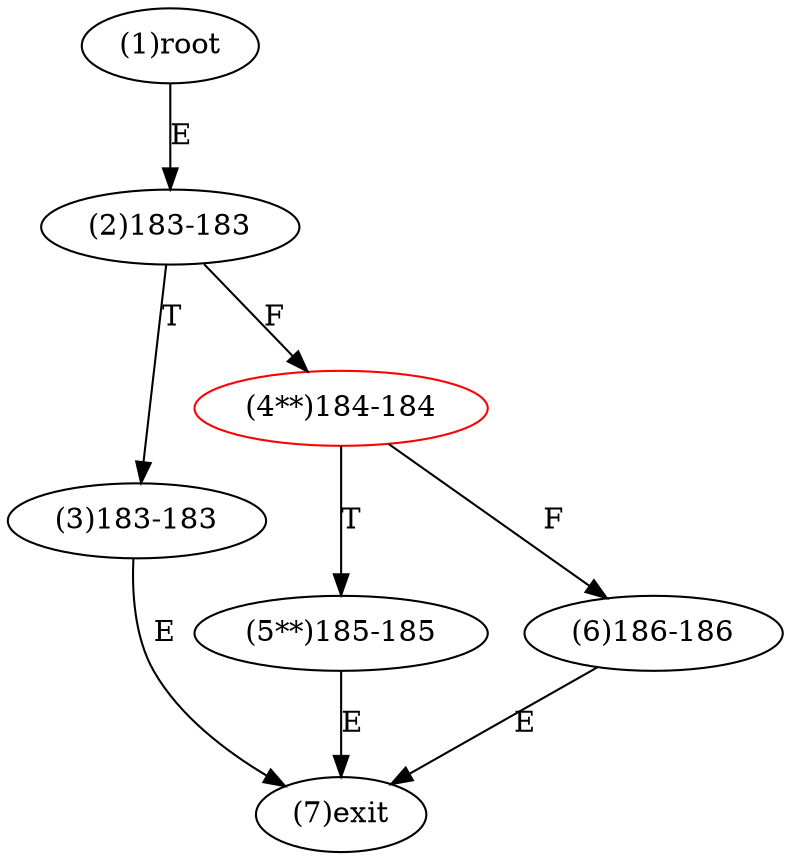 digraph "" { 
1[ label="(1)root"];
2[ label="(2)183-183"];
3[ label="(3)183-183"];
4[ label="(4**)184-184",color=red];
5[ label="(5**)185-185"];
6[ label="(6)186-186"];
7[ label="(7)exit"];
1->2[ label="E"];
2->4[ label="F"];
2->3[ label="T"];
3->7[ label="E"];
4->6[ label="F"];
4->5[ label="T"];
5->7[ label="E"];
6->7[ label="E"];
}